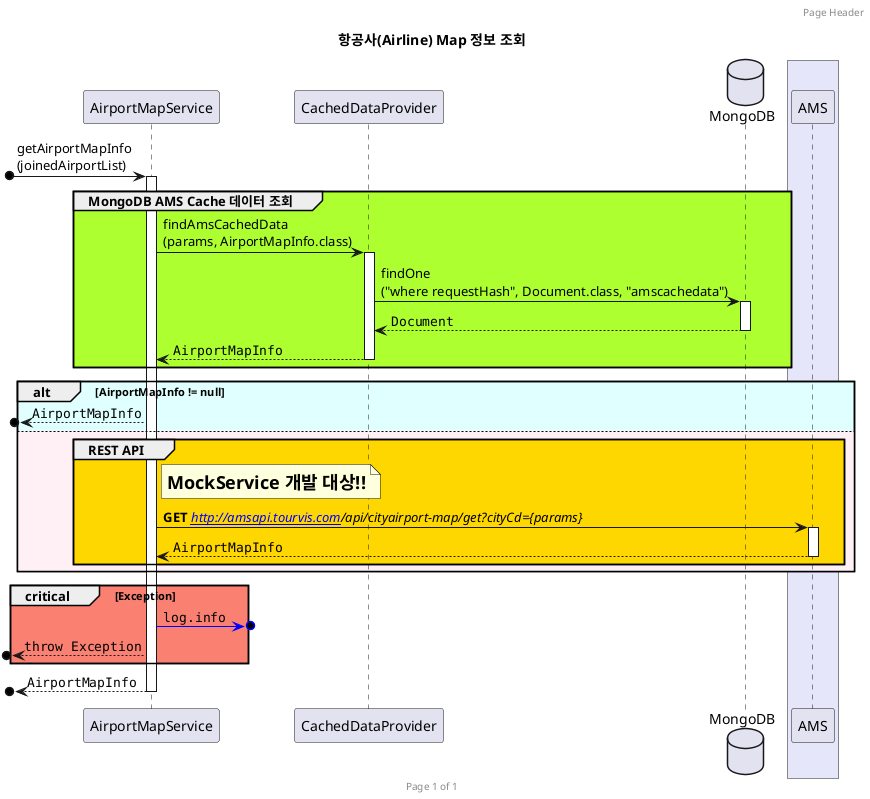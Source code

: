 @startuml

title **항공사(Airline) Map 정보 조회**

' skinparam ParticipantPadding 20
' skinparam BoxPadding 10

header Page Header
footer Page %page% of %lastpage%

participant AirportMapService
participant CachedDataProvider
database MongoDB as mongo
box #Lavender
    participant AMS
end box

?o-> AirportMapService ++ : getAirportMapInfo\n(joinedAirportList)

group #GreenYellow MongoDB AMS Cache 데이터 조회
AirportMapService -> CachedDataProvider ++ : findAmsCachedData\n(params, AirportMapInfo.class)
CachedDataProvider -> mongo ++ : findOne\n("where requestHash", Document.class, "amscachedata")
CachedDataProvider <-- mongo -- : ""Document""
AirportMapService <-- CachedDataProvider -- : ""AirportMapInfo""
end

alt #LightCyan **AirportMapInfo != null**
    ?o<-- AirportMapService : ""AirportMapInfo""
else #LavenderBlush
    group #gold REST API
        note right of AirportMapService: **<size:18>MockService 개발 대상!!</size>**
        AirportMapService -> AMS ++ : **GET** <i>[[http://amsapi.tourvis.com]]/api/cityairport-map/get?cityCd={params}</i>
        AirportMapService <-- AMS -- : ""AirportMapInfo""
    end
end

critical #Salmon Exception
    AirportMapService -[#blue]>o?: ""log.info""
    ?o<-- AirportMapService : ""throw Exception""
end

?o<-- AirportMapService -- : ""AirportMapInfo""

@enduml
